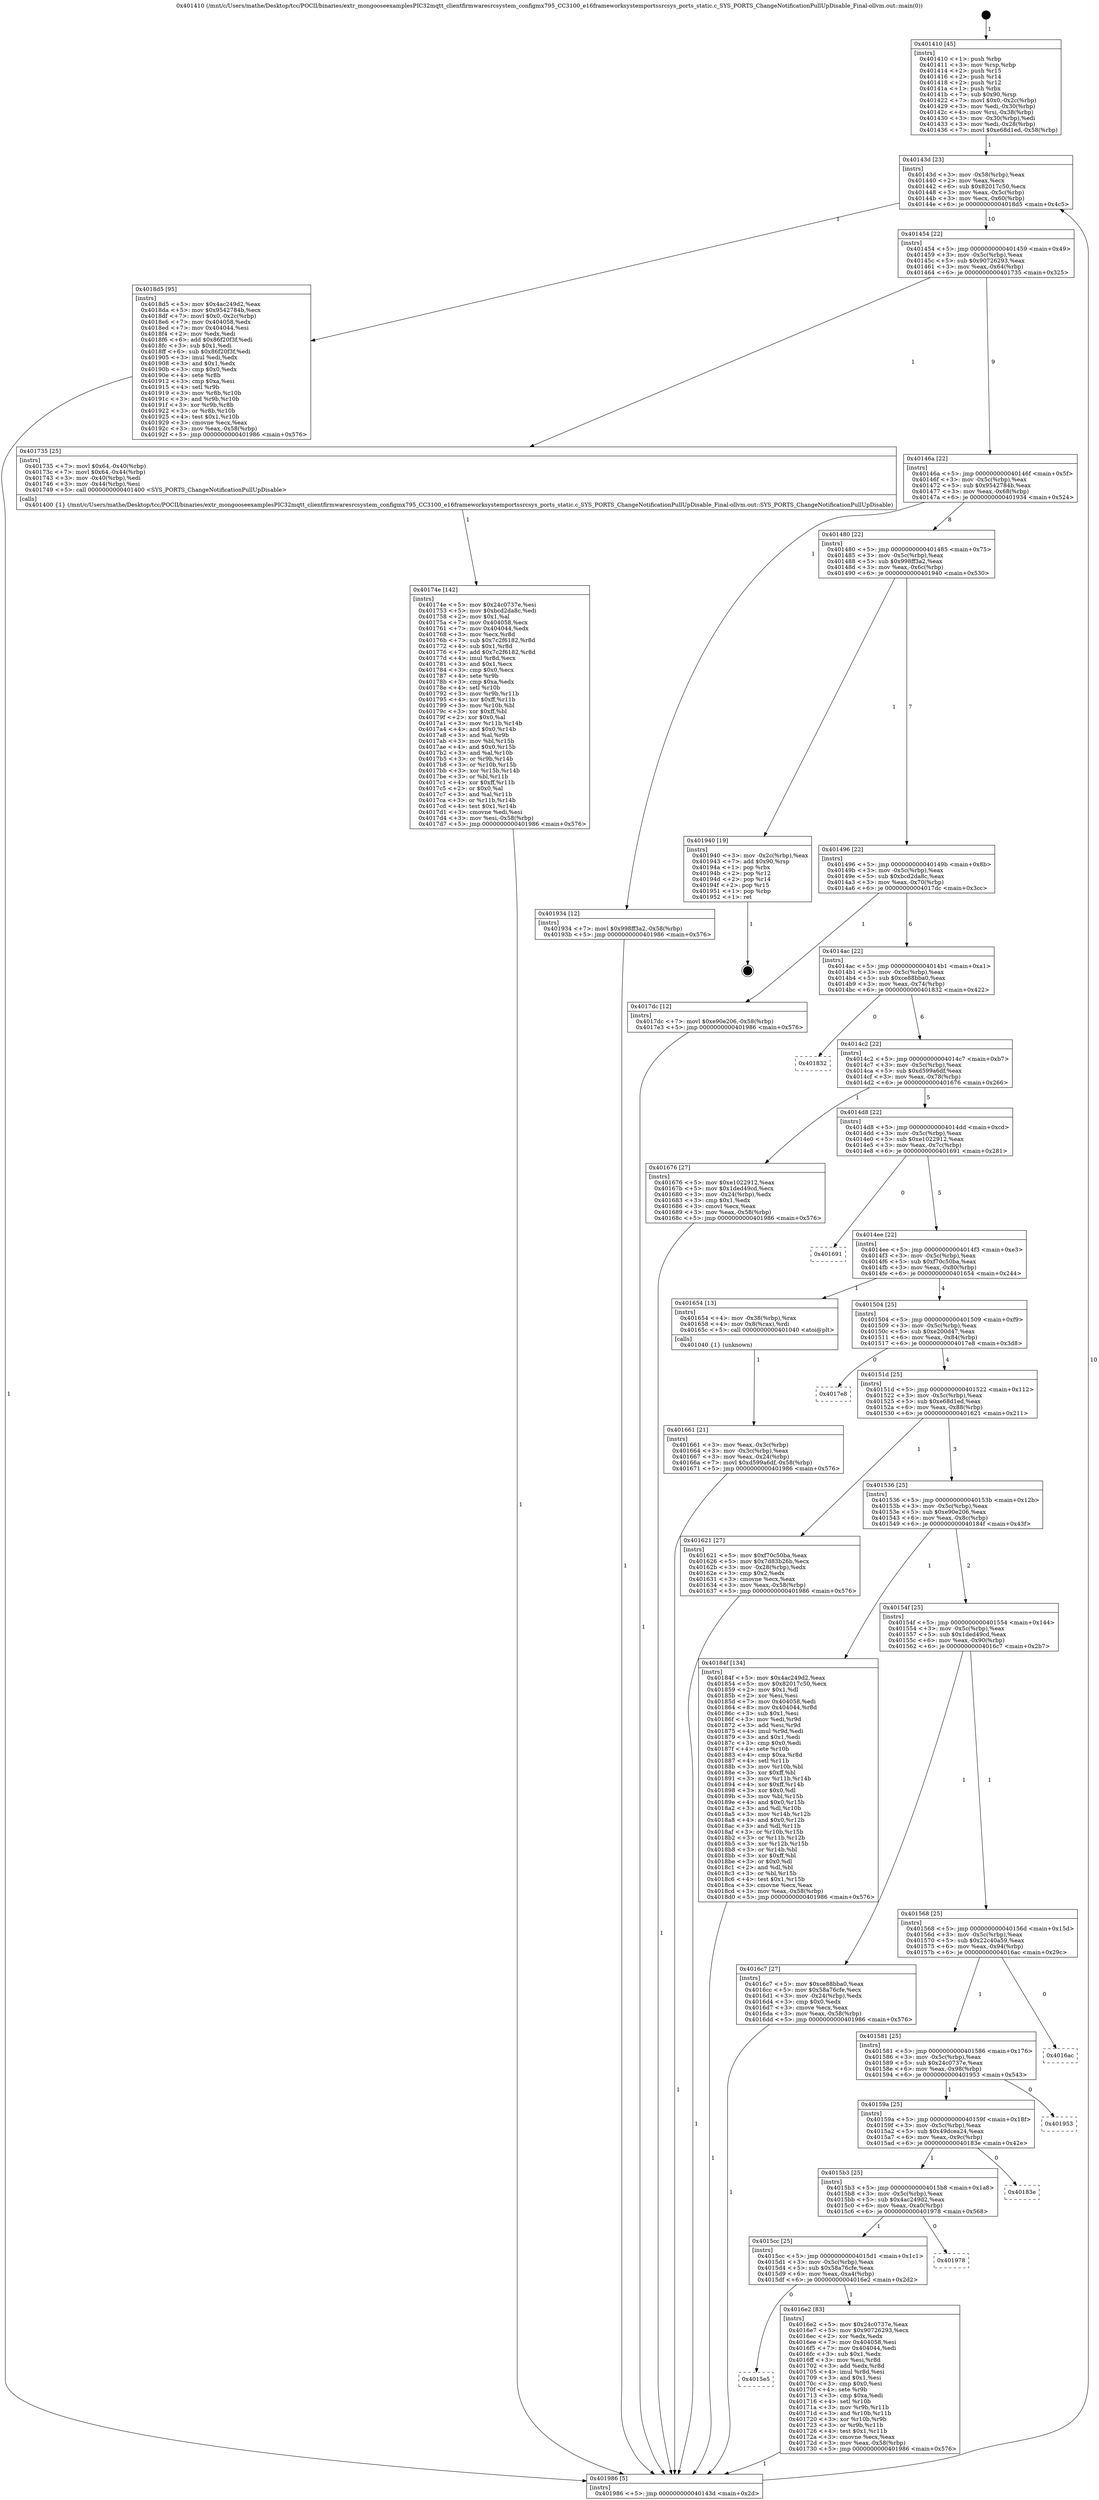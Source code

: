 digraph "0x401410" {
  label = "0x401410 (/mnt/c/Users/mathe/Desktop/tcc/POCII/binaries/extr_mongooseexamplesPIC32mqtt_clientfirmwaresrcsystem_configmx795_CC3100_e16frameworksystemportssrcsys_ports_static.c_SYS_PORTS_ChangeNotificationPullUpDisable_Final-ollvm.out::main(0))"
  labelloc = "t"
  node[shape=record]

  Entry [label="",width=0.3,height=0.3,shape=circle,fillcolor=black,style=filled]
  "0x40143d" [label="{
     0x40143d [23]\l
     | [instrs]\l
     &nbsp;&nbsp;0x40143d \<+3\>: mov -0x58(%rbp),%eax\l
     &nbsp;&nbsp;0x401440 \<+2\>: mov %eax,%ecx\l
     &nbsp;&nbsp;0x401442 \<+6\>: sub $0x82017c50,%ecx\l
     &nbsp;&nbsp;0x401448 \<+3\>: mov %eax,-0x5c(%rbp)\l
     &nbsp;&nbsp;0x40144b \<+3\>: mov %ecx,-0x60(%rbp)\l
     &nbsp;&nbsp;0x40144e \<+6\>: je 00000000004018d5 \<main+0x4c5\>\l
  }"]
  "0x4018d5" [label="{
     0x4018d5 [95]\l
     | [instrs]\l
     &nbsp;&nbsp;0x4018d5 \<+5\>: mov $0x4ac249d2,%eax\l
     &nbsp;&nbsp;0x4018da \<+5\>: mov $0x9542784b,%ecx\l
     &nbsp;&nbsp;0x4018df \<+7\>: movl $0x0,-0x2c(%rbp)\l
     &nbsp;&nbsp;0x4018e6 \<+7\>: mov 0x404058,%edx\l
     &nbsp;&nbsp;0x4018ed \<+7\>: mov 0x404044,%esi\l
     &nbsp;&nbsp;0x4018f4 \<+2\>: mov %edx,%edi\l
     &nbsp;&nbsp;0x4018f6 \<+6\>: add $0x86f20f3f,%edi\l
     &nbsp;&nbsp;0x4018fc \<+3\>: sub $0x1,%edi\l
     &nbsp;&nbsp;0x4018ff \<+6\>: sub $0x86f20f3f,%edi\l
     &nbsp;&nbsp;0x401905 \<+3\>: imul %edi,%edx\l
     &nbsp;&nbsp;0x401908 \<+3\>: and $0x1,%edx\l
     &nbsp;&nbsp;0x40190b \<+3\>: cmp $0x0,%edx\l
     &nbsp;&nbsp;0x40190e \<+4\>: sete %r8b\l
     &nbsp;&nbsp;0x401912 \<+3\>: cmp $0xa,%esi\l
     &nbsp;&nbsp;0x401915 \<+4\>: setl %r9b\l
     &nbsp;&nbsp;0x401919 \<+3\>: mov %r8b,%r10b\l
     &nbsp;&nbsp;0x40191c \<+3\>: and %r9b,%r10b\l
     &nbsp;&nbsp;0x40191f \<+3\>: xor %r9b,%r8b\l
     &nbsp;&nbsp;0x401922 \<+3\>: or %r8b,%r10b\l
     &nbsp;&nbsp;0x401925 \<+4\>: test $0x1,%r10b\l
     &nbsp;&nbsp;0x401929 \<+3\>: cmovne %ecx,%eax\l
     &nbsp;&nbsp;0x40192c \<+3\>: mov %eax,-0x58(%rbp)\l
     &nbsp;&nbsp;0x40192f \<+5\>: jmp 0000000000401986 \<main+0x576\>\l
  }"]
  "0x401454" [label="{
     0x401454 [22]\l
     | [instrs]\l
     &nbsp;&nbsp;0x401454 \<+5\>: jmp 0000000000401459 \<main+0x49\>\l
     &nbsp;&nbsp;0x401459 \<+3\>: mov -0x5c(%rbp),%eax\l
     &nbsp;&nbsp;0x40145c \<+5\>: sub $0x90726293,%eax\l
     &nbsp;&nbsp;0x401461 \<+3\>: mov %eax,-0x64(%rbp)\l
     &nbsp;&nbsp;0x401464 \<+6\>: je 0000000000401735 \<main+0x325\>\l
  }"]
  Exit [label="",width=0.3,height=0.3,shape=circle,fillcolor=black,style=filled,peripheries=2]
  "0x401735" [label="{
     0x401735 [25]\l
     | [instrs]\l
     &nbsp;&nbsp;0x401735 \<+7\>: movl $0x64,-0x40(%rbp)\l
     &nbsp;&nbsp;0x40173c \<+7\>: movl $0x64,-0x44(%rbp)\l
     &nbsp;&nbsp;0x401743 \<+3\>: mov -0x40(%rbp),%edi\l
     &nbsp;&nbsp;0x401746 \<+3\>: mov -0x44(%rbp),%esi\l
     &nbsp;&nbsp;0x401749 \<+5\>: call 0000000000401400 \<SYS_PORTS_ChangeNotificationPullUpDisable\>\l
     | [calls]\l
     &nbsp;&nbsp;0x401400 \{1\} (/mnt/c/Users/mathe/Desktop/tcc/POCII/binaries/extr_mongooseexamplesPIC32mqtt_clientfirmwaresrcsystem_configmx795_CC3100_e16frameworksystemportssrcsys_ports_static.c_SYS_PORTS_ChangeNotificationPullUpDisable_Final-ollvm.out::SYS_PORTS_ChangeNotificationPullUpDisable)\l
  }"]
  "0x40146a" [label="{
     0x40146a [22]\l
     | [instrs]\l
     &nbsp;&nbsp;0x40146a \<+5\>: jmp 000000000040146f \<main+0x5f\>\l
     &nbsp;&nbsp;0x40146f \<+3\>: mov -0x5c(%rbp),%eax\l
     &nbsp;&nbsp;0x401472 \<+5\>: sub $0x9542784b,%eax\l
     &nbsp;&nbsp;0x401477 \<+3\>: mov %eax,-0x68(%rbp)\l
     &nbsp;&nbsp;0x40147a \<+6\>: je 0000000000401934 \<main+0x524\>\l
  }"]
  "0x40174e" [label="{
     0x40174e [142]\l
     | [instrs]\l
     &nbsp;&nbsp;0x40174e \<+5\>: mov $0x24c0737e,%esi\l
     &nbsp;&nbsp;0x401753 \<+5\>: mov $0xbcd2da8c,%edi\l
     &nbsp;&nbsp;0x401758 \<+2\>: mov $0x1,%al\l
     &nbsp;&nbsp;0x40175a \<+7\>: mov 0x404058,%ecx\l
     &nbsp;&nbsp;0x401761 \<+7\>: mov 0x404044,%edx\l
     &nbsp;&nbsp;0x401768 \<+3\>: mov %ecx,%r8d\l
     &nbsp;&nbsp;0x40176b \<+7\>: sub $0x7c2f6182,%r8d\l
     &nbsp;&nbsp;0x401772 \<+4\>: sub $0x1,%r8d\l
     &nbsp;&nbsp;0x401776 \<+7\>: add $0x7c2f6182,%r8d\l
     &nbsp;&nbsp;0x40177d \<+4\>: imul %r8d,%ecx\l
     &nbsp;&nbsp;0x401781 \<+3\>: and $0x1,%ecx\l
     &nbsp;&nbsp;0x401784 \<+3\>: cmp $0x0,%ecx\l
     &nbsp;&nbsp;0x401787 \<+4\>: sete %r9b\l
     &nbsp;&nbsp;0x40178b \<+3\>: cmp $0xa,%edx\l
     &nbsp;&nbsp;0x40178e \<+4\>: setl %r10b\l
     &nbsp;&nbsp;0x401792 \<+3\>: mov %r9b,%r11b\l
     &nbsp;&nbsp;0x401795 \<+4\>: xor $0xff,%r11b\l
     &nbsp;&nbsp;0x401799 \<+3\>: mov %r10b,%bl\l
     &nbsp;&nbsp;0x40179c \<+3\>: xor $0xff,%bl\l
     &nbsp;&nbsp;0x40179f \<+2\>: xor $0x0,%al\l
     &nbsp;&nbsp;0x4017a1 \<+3\>: mov %r11b,%r14b\l
     &nbsp;&nbsp;0x4017a4 \<+4\>: and $0x0,%r14b\l
     &nbsp;&nbsp;0x4017a8 \<+3\>: and %al,%r9b\l
     &nbsp;&nbsp;0x4017ab \<+3\>: mov %bl,%r15b\l
     &nbsp;&nbsp;0x4017ae \<+4\>: and $0x0,%r15b\l
     &nbsp;&nbsp;0x4017b2 \<+3\>: and %al,%r10b\l
     &nbsp;&nbsp;0x4017b5 \<+3\>: or %r9b,%r14b\l
     &nbsp;&nbsp;0x4017b8 \<+3\>: or %r10b,%r15b\l
     &nbsp;&nbsp;0x4017bb \<+3\>: xor %r15b,%r14b\l
     &nbsp;&nbsp;0x4017be \<+3\>: or %bl,%r11b\l
     &nbsp;&nbsp;0x4017c1 \<+4\>: xor $0xff,%r11b\l
     &nbsp;&nbsp;0x4017c5 \<+2\>: or $0x0,%al\l
     &nbsp;&nbsp;0x4017c7 \<+3\>: and %al,%r11b\l
     &nbsp;&nbsp;0x4017ca \<+3\>: or %r11b,%r14b\l
     &nbsp;&nbsp;0x4017cd \<+4\>: test $0x1,%r14b\l
     &nbsp;&nbsp;0x4017d1 \<+3\>: cmovne %edi,%esi\l
     &nbsp;&nbsp;0x4017d4 \<+3\>: mov %esi,-0x58(%rbp)\l
     &nbsp;&nbsp;0x4017d7 \<+5\>: jmp 0000000000401986 \<main+0x576\>\l
  }"]
  "0x401934" [label="{
     0x401934 [12]\l
     | [instrs]\l
     &nbsp;&nbsp;0x401934 \<+7\>: movl $0x998ff3a2,-0x58(%rbp)\l
     &nbsp;&nbsp;0x40193b \<+5\>: jmp 0000000000401986 \<main+0x576\>\l
  }"]
  "0x401480" [label="{
     0x401480 [22]\l
     | [instrs]\l
     &nbsp;&nbsp;0x401480 \<+5\>: jmp 0000000000401485 \<main+0x75\>\l
     &nbsp;&nbsp;0x401485 \<+3\>: mov -0x5c(%rbp),%eax\l
     &nbsp;&nbsp;0x401488 \<+5\>: sub $0x998ff3a2,%eax\l
     &nbsp;&nbsp;0x40148d \<+3\>: mov %eax,-0x6c(%rbp)\l
     &nbsp;&nbsp;0x401490 \<+6\>: je 0000000000401940 \<main+0x530\>\l
  }"]
  "0x4015e5" [label="{
     0x4015e5\l
  }", style=dashed]
  "0x401940" [label="{
     0x401940 [19]\l
     | [instrs]\l
     &nbsp;&nbsp;0x401940 \<+3\>: mov -0x2c(%rbp),%eax\l
     &nbsp;&nbsp;0x401943 \<+7\>: add $0x90,%rsp\l
     &nbsp;&nbsp;0x40194a \<+1\>: pop %rbx\l
     &nbsp;&nbsp;0x40194b \<+2\>: pop %r12\l
     &nbsp;&nbsp;0x40194d \<+2\>: pop %r14\l
     &nbsp;&nbsp;0x40194f \<+2\>: pop %r15\l
     &nbsp;&nbsp;0x401951 \<+1\>: pop %rbp\l
     &nbsp;&nbsp;0x401952 \<+1\>: ret\l
  }"]
  "0x401496" [label="{
     0x401496 [22]\l
     | [instrs]\l
     &nbsp;&nbsp;0x401496 \<+5\>: jmp 000000000040149b \<main+0x8b\>\l
     &nbsp;&nbsp;0x40149b \<+3\>: mov -0x5c(%rbp),%eax\l
     &nbsp;&nbsp;0x40149e \<+5\>: sub $0xbcd2da8c,%eax\l
     &nbsp;&nbsp;0x4014a3 \<+3\>: mov %eax,-0x70(%rbp)\l
     &nbsp;&nbsp;0x4014a6 \<+6\>: je 00000000004017dc \<main+0x3cc\>\l
  }"]
  "0x4016e2" [label="{
     0x4016e2 [83]\l
     | [instrs]\l
     &nbsp;&nbsp;0x4016e2 \<+5\>: mov $0x24c0737e,%eax\l
     &nbsp;&nbsp;0x4016e7 \<+5\>: mov $0x90726293,%ecx\l
     &nbsp;&nbsp;0x4016ec \<+2\>: xor %edx,%edx\l
     &nbsp;&nbsp;0x4016ee \<+7\>: mov 0x404058,%esi\l
     &nbsp;&nbsp;0x4016f5 \<+7\>: mov 0x404044,%edi\l
     &nbsp;&nbsp;0x4016fc \<+3\>: sub $0x1,%edx\l
     &nbsp;&nbsp;0x4016ff \<+3\>: mov %esi,%r8d\l
     &nbsp;&nbsp;0x401702 \<+3\>: add %edx,%r8d\l
     &nbsp;&nbsp;0x401705 \<+4\>: imul %r8d,%esi\l
     &nbsp;&nbsp;0x401709 \<+3\>: and $0x1,%esi\l
     &nbsp;&nbsp;0x40170c \<+3\>: cmp $0x0,%esi\l
     &nbsp;&nbsp;0x40170f \<+4\>: sete %r9b\l
     &nbsp;&nbsp;0x401713 \<+3\>: cmp $0xa,%edi\l
     &nbsp;&nbsp;0x401716 \<+4\>: setl %r10b\l
     &nbsp;&nbsp;0x40171a \<+3\>: mov %r9b,%r11b\l
     &nbsp;&nbsp;0x40171d \<+3\>: and %r10b,%r11b\l
     &nbsp;&nbsp;0x401720 \<+3\>: xor %r10b,%r9b\l
     &nbsp;&nbsp;0x401723 \<+3\>: or %r9b,%r11b\l
     &nbsp;&nbsp;0x401726 \<+4\>: test $0x1,%r11b\l
     &nbsp;&nbsp;0x40172a \<+3\>: cmovne %ecx,%eax\l
     &nbsp;&nbsp;0x40172d \<+3\>: mov %eax,-0x58(%rbp)\l
     &nbsp;&nbsp;0x401730 \<+5\>: jmp 0000000000401986 \<main+0x576\>\l
  }"]
  "0x4017dc" [label="{
     0x4017dc [12]\l
     | [instrs]\l
     &nbsp;&nbsp;0x4017dc \<+7\>: movl $0xe90e206,-0x58(%rbp)\l
     &nbsp;&nbsp;0x4017e3 \<+5\>: jmp 0000000000401986 \<main+0x576\>\l
  }"]
  "0x4014ac" [label="{
     0x4014ac [22]\l
     | [instrs]\l
     &nbsp;&nbsp;0x4014ac \<+5\>: jmp 00000000004014b1 \<main+0xa1\>\l
     &nbsp;&nbsp;0x4014b1 \<+3\>: mov -0x5c(%rbp),%eax\l
     &nbsp;&nbsp;0x4014b4 \<+5\>: sub $0xce88bba0,%eax\l
     &nbsp;&nbsp;0x4014b9 \<+3\>: mov %eax,-0x74(%rbp)\l
     &nbsp;&nbsp;0x4014bc \<+6\>: je 0000000000401832 \<main+0x422\>\l
  }"]
  "0x4015cc" [label="{
     0x4015cc [25]\l
     | [instrs]\l
     &nbsp;&nbsp;0x4015cc \<+5\>: jmp 00000000004015d1 \<main+0x1c1\>\l
     &nbsp;&nbsp;0x4015d1 \<+3\>: mov -0x5c(%rbp),%eax\l
     &nbsp;&nbsp;0x4015d4 \<+5\>: sub $0x58a76cfe,%eax\l
     &nbsp;&nbsp;0x4015d9 \<+6\>: mov %eax,-0xa4(%rbp)\l
     &nbsp;&nbsp;0x4015df \<+6\>: je 00000000004016e2 \<main+0x2d2\>\l
  }"]
  "0x401832" [label="{
     0x401832\l
  }", style=dashed]
  "0x4014c2" [label="{
     0x4014c2 [22]\l
     | [instrs]\l
     &nbsp;&nbsp;0x4014c2 \<+5\>: jmp 00000000004014c7 \<main+0xb7\>\l
     &nbsp;&nbsp;0x4014c7 \<+3\>: mov -0x5c(%rbp),%eax\l
     &nbsp;&nbsp;0x4014ca \<+5\>: sub $0xd599a6df,%eax\l
     &nbsp;&nbsp;0x4014cf \<+3\>: mov %eax,-0x78(%rbp)\l
     &nbsp;&nbsp;0x4014d2 \<+6\>: je 0000000000401676 \<main+0x266\>\l
  }"]
  "0x401978" [label="{
     0x401978\l
  }", style=dashed]
  "0x401676" [label="{
     0x401676 [27]\l
     | [instrs]\l
     &nbsp;&nbsp;0x401676 \<+5\>: mov $0xe1022912,%eax\l
     &nbsp;&nbsp;0x40167b \<+5\>: mov $0x1ded49cd,%ecx\l
     &nbsp;&nbsp;0x401680 \<+3\>: mov -0x24(%rbp),%edx\l
     &nbsp;&nbsp;0x401683 \<+3\>: cmp $0x1,%edx\l
     &nbsp;&nbsp;0x401686 \<+3\>: cmovl %ecx,%eax\l
     &nbsp;&nbsp;0x401689 \<+3\>: mov %eax,-0x58(%rbp)\l
     &nbsp;&nbsp;0x40168c \<+5\>: jmp 0000000000401986 \<main+0x576\>\l
  }"]
  "0x4014d8" [label="{
     0x4014d8 [22]\l
     | [instrs]\l
     &nbsp;&nbsp;0x4014d8 \<+5\>: jmp 00000000004014dd \<main+0xcd\>\l
     &nbsp;&nbsp;0x4014dd \<+3\>: mov -0x5c(%rbp),%eax\l
     &nbsp;&nbsp;0x4014e0 \<+5\>: sub $0xe1022912,%eax\l
     &nbsp;&nbsp;0x4014e5 \<+3\>: mov %eax,-0x7c(%rbp)\l
     &nbsp;&nbsp;0x4014e8 \<+6\>: je 0000000000401691 \<main+0x281\>\l
  }"]
  "0x4015b3" [label="{
     0x4015b3 [25]\l
     | [instrs]\l
     &nbsp;&nbsp;0x4015b3 \<+5\>: jmp 00000000004015b8 \<main+0x1a8\>\l
     &nbsp;&nbsp;0x4015b8 \<+3\>: mov -0x5c(%rbp),%eax\l
     &nbsp;&nbsp;0x4015bb \<+5\>: sub $0x4ac249d2,%eax\l
     &nbsp;&nbsp;0x4015c0 \<+6\>: mov %eax,-0xa0(%rbp)\l
     &nbsp;&nbsp;0x4015c6 \<+6\>: je 0000000000401978 \<main+0x568\>\l
  }"]
  "0x401691" [label="{
     0x401691\l
  }", style=dashed]
  "0x4014ee" [label="{
     0x4014ee [22]\l
     | [instrs]\l
     &nbsp;&nbsp;0x4014ee \<+5\>: jmp 00000000004014f3 \<main+0xe3\>\l
     &nbsp;&nbsp;0x4014f3 \<+3\>: mov -0x5c(%rbp),%eax\l
     &nbsp;&nbsp;0x4014f6 \<+5\>: sub $0xf70c50ba,%eax\l
     &nbsp;&nbsp;0x4014fb \<+3\>: mov %eax,-0x80(%rbp)\l
     &nbsp;&nbsp;0x4014fe \<+6\>: je 0000000000401654 \<main+0x244\>\l
  }"]
  "0x40183e" [label="{
     0x40183e\l
  }", style=dashed]
  "0x401654" [label="{
     0x401654 [13]\l
     | [instrs]\l
     &nbsp;&nbsp;0x401654 \<+4\>: mov -0x38(%rbp),%rax\l
     &nbsp;&nbsp;0x401658 \<+4\>: mov 0x8(%rax),%rdi\l
     &nbsp;&nbsp;0x40165c \<+5\>: call 0000000000401040 \<atoi@plt\>\l
     | [calls]\l
     &nbsp;&nbsp;0x401040 \{1\} (unknown)\l
  }"]
  "0x401504" [label="{
     0x401504 [25]\l
     | [instrs]\l
     &nbsp;&nbsp;0x401504 \<+5\>: jmp 0000000000401509 \<main+0xf9\>\l
     &nbsp;&nbsp;0x401509 \<+3\>: mov -0x5c(%rbp),%eax\l
     &nbsp;&nbsp;0x40150c \<+5\>: sub $0xe200d47,%eax\l
     &nbsp;&nbsp;0x401511 \<+6\>: mov %eax,-0x84(%rbp)\l
     &nbsp;&nbsp;0x401517 \<+6\>: je 00000000004017e8 \<main+0x3d8\>\l
  }"]
  "0x40159a" [label="{
     0x40159a [25]\l
     | [instrs]\l
     &nbsp;&nbsp;0x40159a \<+5\>: jmp 000000000040159f \<main+0x18f\>\l
     &nbsp;&nbsp;0x40159f \<+3\>: mov -0x5c(%rbp),%eax\l
     &nbsp;&nbsp;0x4015a2 \<+5\>: sub $0x49dcea24,%eax\l
     &nbsp;&nbsp;0x4015a7 \<+6\>: mov %eax,-0x9c(%rbp)\l
     &nbsp;&nbsp;0x4015ad \<+6\>: je 000000000040183e \<main+0x42e\>\l
  }"]
  "0x4017e8" [label="{
     0x4017e8\l
  }", style=dashed]
  "0x40151d" [label="{
     0x40151d [25]\l
     | [instrs]\l
     &nbsp;&nbsp;0x40151d \<+5\>: jmp 0000000000401522 \<main+0x112\>\l
     &nbsp;&nbsp;0x401522 \<+3\>: mov -0x5c(%rbp),%eax\l
     &nbsp;&nbsp;0x401525 \<+5\>: sub $0xe68d1ed,%eax\l
     &nbsp;&nbsp;0x40152a \<+6\>: mov %eax,-0x88(%rbp)\l
     &nbsp;&nbsp;0x401530 \<+6\>: je 0000000000401621 \<main+0x211\>\l
  }"]
  "0x401953" [label="{
     0x401953\l
  }", style=dashed]
  "0x401621" [label="{
     0x401621 [27]\l
     | [instrs]\l
     &nbsp;&nbsp;0x401621 \<+5\>: mov $0xf70c50ba,%eax\l
     &nbsp;&nbsp;0x401626 \<+5\>: mov $0x7d83b26b,%ecx\l
     &nbsp;&nbsp;0x40162b \<+3\>: mov -0x28(%rbp),%edx\l
     &nbsp;&nbsp;0x40162e \<+3\>: cmp $0x2,%edx\l
     &nbsp;&nbsp;0x401631 \<+3\>: cmovne %ecx,%eax\l
     &nbsp;&nbsp;0x401634 \<+3\>: mov %eax,-0x58(%rbp)\l
     &nbsp;&nbsp;0x401637 \<+5\>: jmp 0000000000401986 \<main+0x576\>\l
  }"]
  "0x401536" [label="{
     0x401536 [25]\l
     | [instrs]\l
     &nbsp;&nbsp;0x401536 \<+5\>: jmp 000000000040153b \<main+0x12b\>\l
     &nbsp;&nbsp;0x40153b \<+3\>: mov -0x5c(%rbp),%eax\l
     &nbsp;&nbsp;0x40153e \<+5\>: sub $0xe90e206,%eax\l
     &nbsp;&nbsp;0x401543 \<+6\>: mov %eax,-0x8c(%rbp)\l
     &nbsp;&nbsp;0x401549 \<+6\>: je 000000000040184f \<main+0x43f\>\l
  }"]
  "0x401986" [label="{
     0x401986 [5]\l
     | [instrs]\l
     &nbsp;&nbsp;0x401986 \<+5\>: jmp 000000000040143d \<main+0x2d\>\l
  }"]
  "0x401410" [label="{
     0x401410 [45]\l
     | [instrs]\l
     &nbsp;&nbsp;0x401410 \<+1\>: push %rbp\l
     &nbsp;&nbsp;0x401411 \<+3\>: mov %rsp,%rbp\l
     &nbsp;&nbsp;0x401414 \<+2\>: push %r15\l
     &nbsp;&nbsp;0x401416 \<+2\>: push %r14\l
     &nbsp;&nbsp;0x401418 \<+2\>: push %r12\l
     &nbsp;&nbsp;0x40141a \<+1\>: push %rbx\l
     &nbsp;&nbsp;0x40141b \<+7\>: sub $0x90,%rsp\l
     &nbsp;&nbsp;0x401422 \<+7\>: movl $0x0,-0x2c(%rbp)\l
     &nbsp;&nbsp;0x401429 \<+3\>: mov %edi,-0x30(%rbp)\l
     &nbsp;&nbsp;0x40142c \<+4\>: mov %rsi,-0x38(%rbp)\l
     &nbsp;&nbsp;0x401430 \<+3\>: mov -0x30(%rbp),%edi\l
     &nbsp;&nbsp;0x401433 \<+3\>: mov %edi,-0x28(%rbp)\l
     &nbsp;&nbsp;0x401436 \<+7\>: movl $0xe68d1ed,-0x58(%rbp)\l
  }"]
  "0x401661" [label="{
     0x401661 [21]\l
     | [instrs]\l
     &nbsp;&nbsp;0x401661 \<+3\>: mov %eax,-0x3c(%rbp)\l
     &nbsp;&nbsp;0x401664 \<+3\>: mov -0x3c(%rbp),%eax\l
     &nbsp;&nbsp;0x401667 \<+3\>: mov %eax,-0x24(%rbp)\l
     &nbsp;&nbsp;0x40166a \<+7\>: movl $0xd599a6df,-0x58(%rbp)\l
     &nbsp;&nbsp;0x401671 \<+5\>: jmp 0000000000401986 \<main+0x576\>\l
  }"]
  "0x401581" [label="{
     0x401581 [25]\l
     | [instrs]\l
     &nbsp;&nbsp;0x401581 \<+5\>: jmp 0000000000401586 \<main+0x176\>\l
     &nbsp;&nbsp;0x401586 \<+3\>: mov -0x5c(%rbp),%eax\l
     &nbsp;&nbsp;0x401589 \<+5\>: sub $0x24c0737e,%eax\l
     &nbsp;&nbsp;0x40158e \<+6\>: mov %eax,-0x98(%rbp)\l
     &nbsp;&nbsp;0x401594 \<+6\>: je 0000000000401953 \<main+0x543\>\l
  }"]
  "0x40184f" [label="{
     0x40184f [134]\l
     | [instrs]\l
     &nbsp;&nbsp;0x40184f \<+5\>: mov $0x4ac249d2,%eax\l
     &nbsp;&nbsp;0x401854 \<+5\>: mov $0x82017c50,%ecx\l
     &nbsp;&nbsp;0x401859 \<+2\>: mov $0x1,%dl\l
     &nbsp;&nbsp;0x40185b \<+2\>: xor %esi,%esi\l
     &nbsp;&nbsp;0x40185d \<+7\>: mov 0x404058,%edi\l
     &nbsp;&nbsp;0x401864 \<+8\>: mov 0x404044,%r8d\l
     &nbsp;&nbsp;0x40186c \<+3\>: sub $0x1,%esi\l
     &nbsp;&nbsp;0x40186f \<+3\>: mov %edi,%r9d\l
     &nbsp;&nbsp;0x401872 \<+3\>: add %esi,%r9d\l
     &nbsp;&nbsp;0x401875 \<+4\>: imul %r9d,%edi\l
     &nbsp;&nbsp;0x401879 \<+3\>: and $0x1,%edi\l
     &nbsp;&nbsp;0x40187c \<+3\>: cmp $0x0,%edi\l
     &nbsp;&nbsp;0x40187f \<+4\>: sete %r10b\l
     &nbsp;&nbsp;0x401883 \<+4\>: cmp $0xa,%r8d\l
     &nbsp;&nbsp;0x401887 \<+4\>: setl %r11b\l
     &nbsp;&nbsp;0x40188b \<+3\>: mov %r10b,%bl\l
     &nbsp;&nbsp;0x40188e \<+3\>: xor $0xff,%bl\l
     &nbsp;&nbsp;0x401891 \<+3\>: mov %r11b,%r14b\l
     &nbsp;&nbsp;0x401894 \<+4\>: xor $0xff,%r14b\l
     &nbsp;&nbsp;0x401898 \<+3\>: xor $0x0,%dl\l
     &nbsp;&nbsp;0x40189b \<+3\>: mov %bl,%r15b\l
     &nbsp;&nbsp;0x40189e \<+4\>: and $0x0,%r15b\l
     &nbsp;&nbsp;0x4018a2 \<+3\>: and %dl,%r10b\l
     &nbsp;&nbsp;0x4018a5 \<+3\>: mov %r14b,%r12b\l
     &nbsp;&nbsp;0x4018a8 \<+4\>: and $0x0,%r12b\l
     &nbsp;&nbsp;0x4018ac \<+3\>: and %dl,%r11b\l
     &nbsp;&nbsp;0x4018af \<+3\>: or %r10b,%r15b\l
     &nbsp;&nbsp;0x4018b2 \<+3\>: or %r11b,%r12b\l
     &nbsp;&nbsp;0x4018b5 \<+3\>: xor %r12b,%r15b\l
     &nbsp;&nbsp;0x4018b8 \<+3\>: or %r14b,%bl\l
     &nbsp;&nbsp;0x4018bb \<+3\>: xor $0xff,%bl\l
     &nbsp;&nbsp;0x4018be \<+3\>: or $0x0,%dl\l
     &nbsp;&nbsp;0x4018c1 \<+2\>: and %dl,%bl\l
     &nbsp;&nbsp;0x4018c3 \<+3\>: or %bl,%r15b\l
     &nbsp;&nbsp;0x4018c6 \<+4\>: test $0x1,%r15b\l
     &nbsp;&nbsp;0x4018ca \<+3\>: cmovne %ecx,%eax\l
     &nbsp;&nbsp;0x4018cd \<+3\>: mov %eax,-0x58(%rbp)\l
     &nbsp;&nbsp;0x4018d0 \<+5\>: jmp 0000000000401986 \<main+0x576\>\l
  }"]
  "0x40154f" [label="{
     0x40154f [25]\l
     | [instrs]\l
     &nbsp;&nbsp;0x40154f \<+5\>: jmp 0000000000401554 \<main+0x144\>\l
     &nbsp;&nbsp;0x401554 \<+3\>: mov -0x5c(%rbp),%eax\l
     &nbsp;&nbsp;0x401557 \<+5\>: sub $0x1ded49cd,%eax\l
     &nbsp;&nbsp;0x40155c \<+6\>: mov %eax,-0x90(%rbp)\l
     &nbsp;&nbsp;0x401562 \<+6\>: je 00000000004016c7 \<main+0x2b7\>\l
  }"]
  "0x4016ac" [label="{
     0x4016ac\l
  }", style=dashed]
  "0x4016c7" [label="{
     0x4016c7 [27]\l
     | [instrs]\l
     &nbsp;&nbsp;0x4016c7 \<+5\>: mov $0xce88bba0,%eax\l
     &nbsp;&nbsp;0x4016cc \<+5\>: mov $0x58a76cfe,%ecx\l
     &nbsp;&nbsp;0x4016d1 \<+3\>: mov -0x24(%rbp),%edx\l
     &nbsp;&nbsp;0x4016d4 \<+3\>: cmp $0x0,%edx\l
     &nbsp;&nbsp;0x4016d7 \<+3\>: cmove %ecx,%eax\l
     &nbsp;&nbsp;0x4016da \<+3\>: mov %eax,-0x58(%rbp)\l
     &nbsp;&nbsp;0x4016dd \<+5\>: jmp 0000000000401986 \<main+0x576\>\l
  }"]
  "0x401568" [label="{
     0x401568 [25]\l
     | [instrs]\l
     &nbsp;&nbsp;0x401568 \<+5\>: jmp 000000000040156d \<main+0x15d\>\l
     &nbsp;&nbsp;0x40156d \<+3\>: mov -0x5c(%rbp),%eax\l
     &nbsp;&nbsp;0x401570 \<+5\>: sub $0x22c40a59,%eax\l
     &nbsp;&nbsp;0x401575 \<+6\>: mov %eax,-0x94(%rbp)\l
     &nbsp;&nbsp;0x40157b \<+6\>: je 00000000004016ac \<main+0x29c\>\l
  }"]
  Entry -> "0x401410" [label=" 1"]
  "0x40143d" -> "0x4018d5" [label=" 1"]
  "0x40143d" -> "0x401454" [label=" 10"]
  "0x401940" -> Exit [label=" 1"]
  "0x401454" -> "0x401735" [label=" 1"]
  "0x401454" -> "0x40146a" [label=" 9"]
  "0x401934" -> "0x401986" [label=" 1"]
  "0x40146a" -> "0x401934" [label=" 1"]
  "0x40146a" -> "0x401480" [label=" 8"]
  "0x4018d5" -> "0x401986" [label=" 1"]
  "0x401480" -> "0x401940" [label=" 1"]
  "0x401480" -> "0x401496" [label=" 7"]
  "0x40184f" -> "0x401986" [label=" 1"]
  "0x401496" -> "0x4017dc" [label=" 1"]
  "0x401496" -> "0x4014ac" [label=" 6"]
  "0x4017dc" -> "0x401986" [label=" 1"]
  "0x4014ac" -> "0x401832" [label=" 0"]
  "0x4014ac" -> "0x4014c2" [label=" 6"]
  "0x401735" -> "0x40174e" [label=" 1"]
  "0x4014c2" -> "0x401676" [label=" 1"]
  "0x4014c2" -> "0x4014d8" [label=" 5"]
  "0x4016e2" -> "0x401986" [label=" 1"]
  "0x4014d8" -> "0x401691" [label=" 0"]
  "0x4014d8" -> "0x4014ee" [label=" 5"]
  "0x4015cc" -> "0x4016e2" [label=" 1"]
  "0x4014ee" -> "0x401654" [label=" 1"]
  "0x4014ee" -> "0x401504" [label=" 4"]
  "0x40174e" -> "0x401986" [label=" 1"]
  "0x401504" -> "0x4017e8" [label=" 0"]
  "0x401504" -> "0x40151d" [label=" 4"]
  "0x4015b3" -> "0x401978" [label=" 0"]
  "0x40151d" -> "0x401621" [label=" 1"]
  "0x40151d" -> "0x401536" [label=" 3"]
  "0x401621" -> "0x401986" [label=" 1"]
  "0x401410" -> "0x40143d" [label=" 1"]
  "0x401986" -> "0x40143d" [label=" 10"]
  "0x401654" -> "0x401661" [label=" 1"]
  "0x401661" -> "0x401986" [label=" 1"]
  "0x401676" -> "0x401986" [label=" 1"]
  "0x4015cc" -> "0x4015e5" [label=" 0"]
  "0x401536" -> "0x40184f" [label=" 1"]
  "0x401536" -> "0x40154f" [label=" 2"]
  "0x40159a" -> "0x40183e" [label=" 0"]
  "0x40154f" -> "0x4016c7" [label=" 1"]
  "0x40154f" -> "0x401568" [label=" 1"]
  "0x4016c7" -> "0x401986" [label=" 1"]
  "0x4015b3" -> "0x4015cc" [label=" 1"]
  "0x401568" -> "0x4016ac" [label=" 0"]
  "0x401568" -> "0x401581" [label=" 1"]
  "0x40159a" -> "0x4015b3" [label=" 1"]
  "0x401581" -> "0x401953" [label=" 0"]
  "0x401581" -> "0x40159a" [label=" 1"]
}
